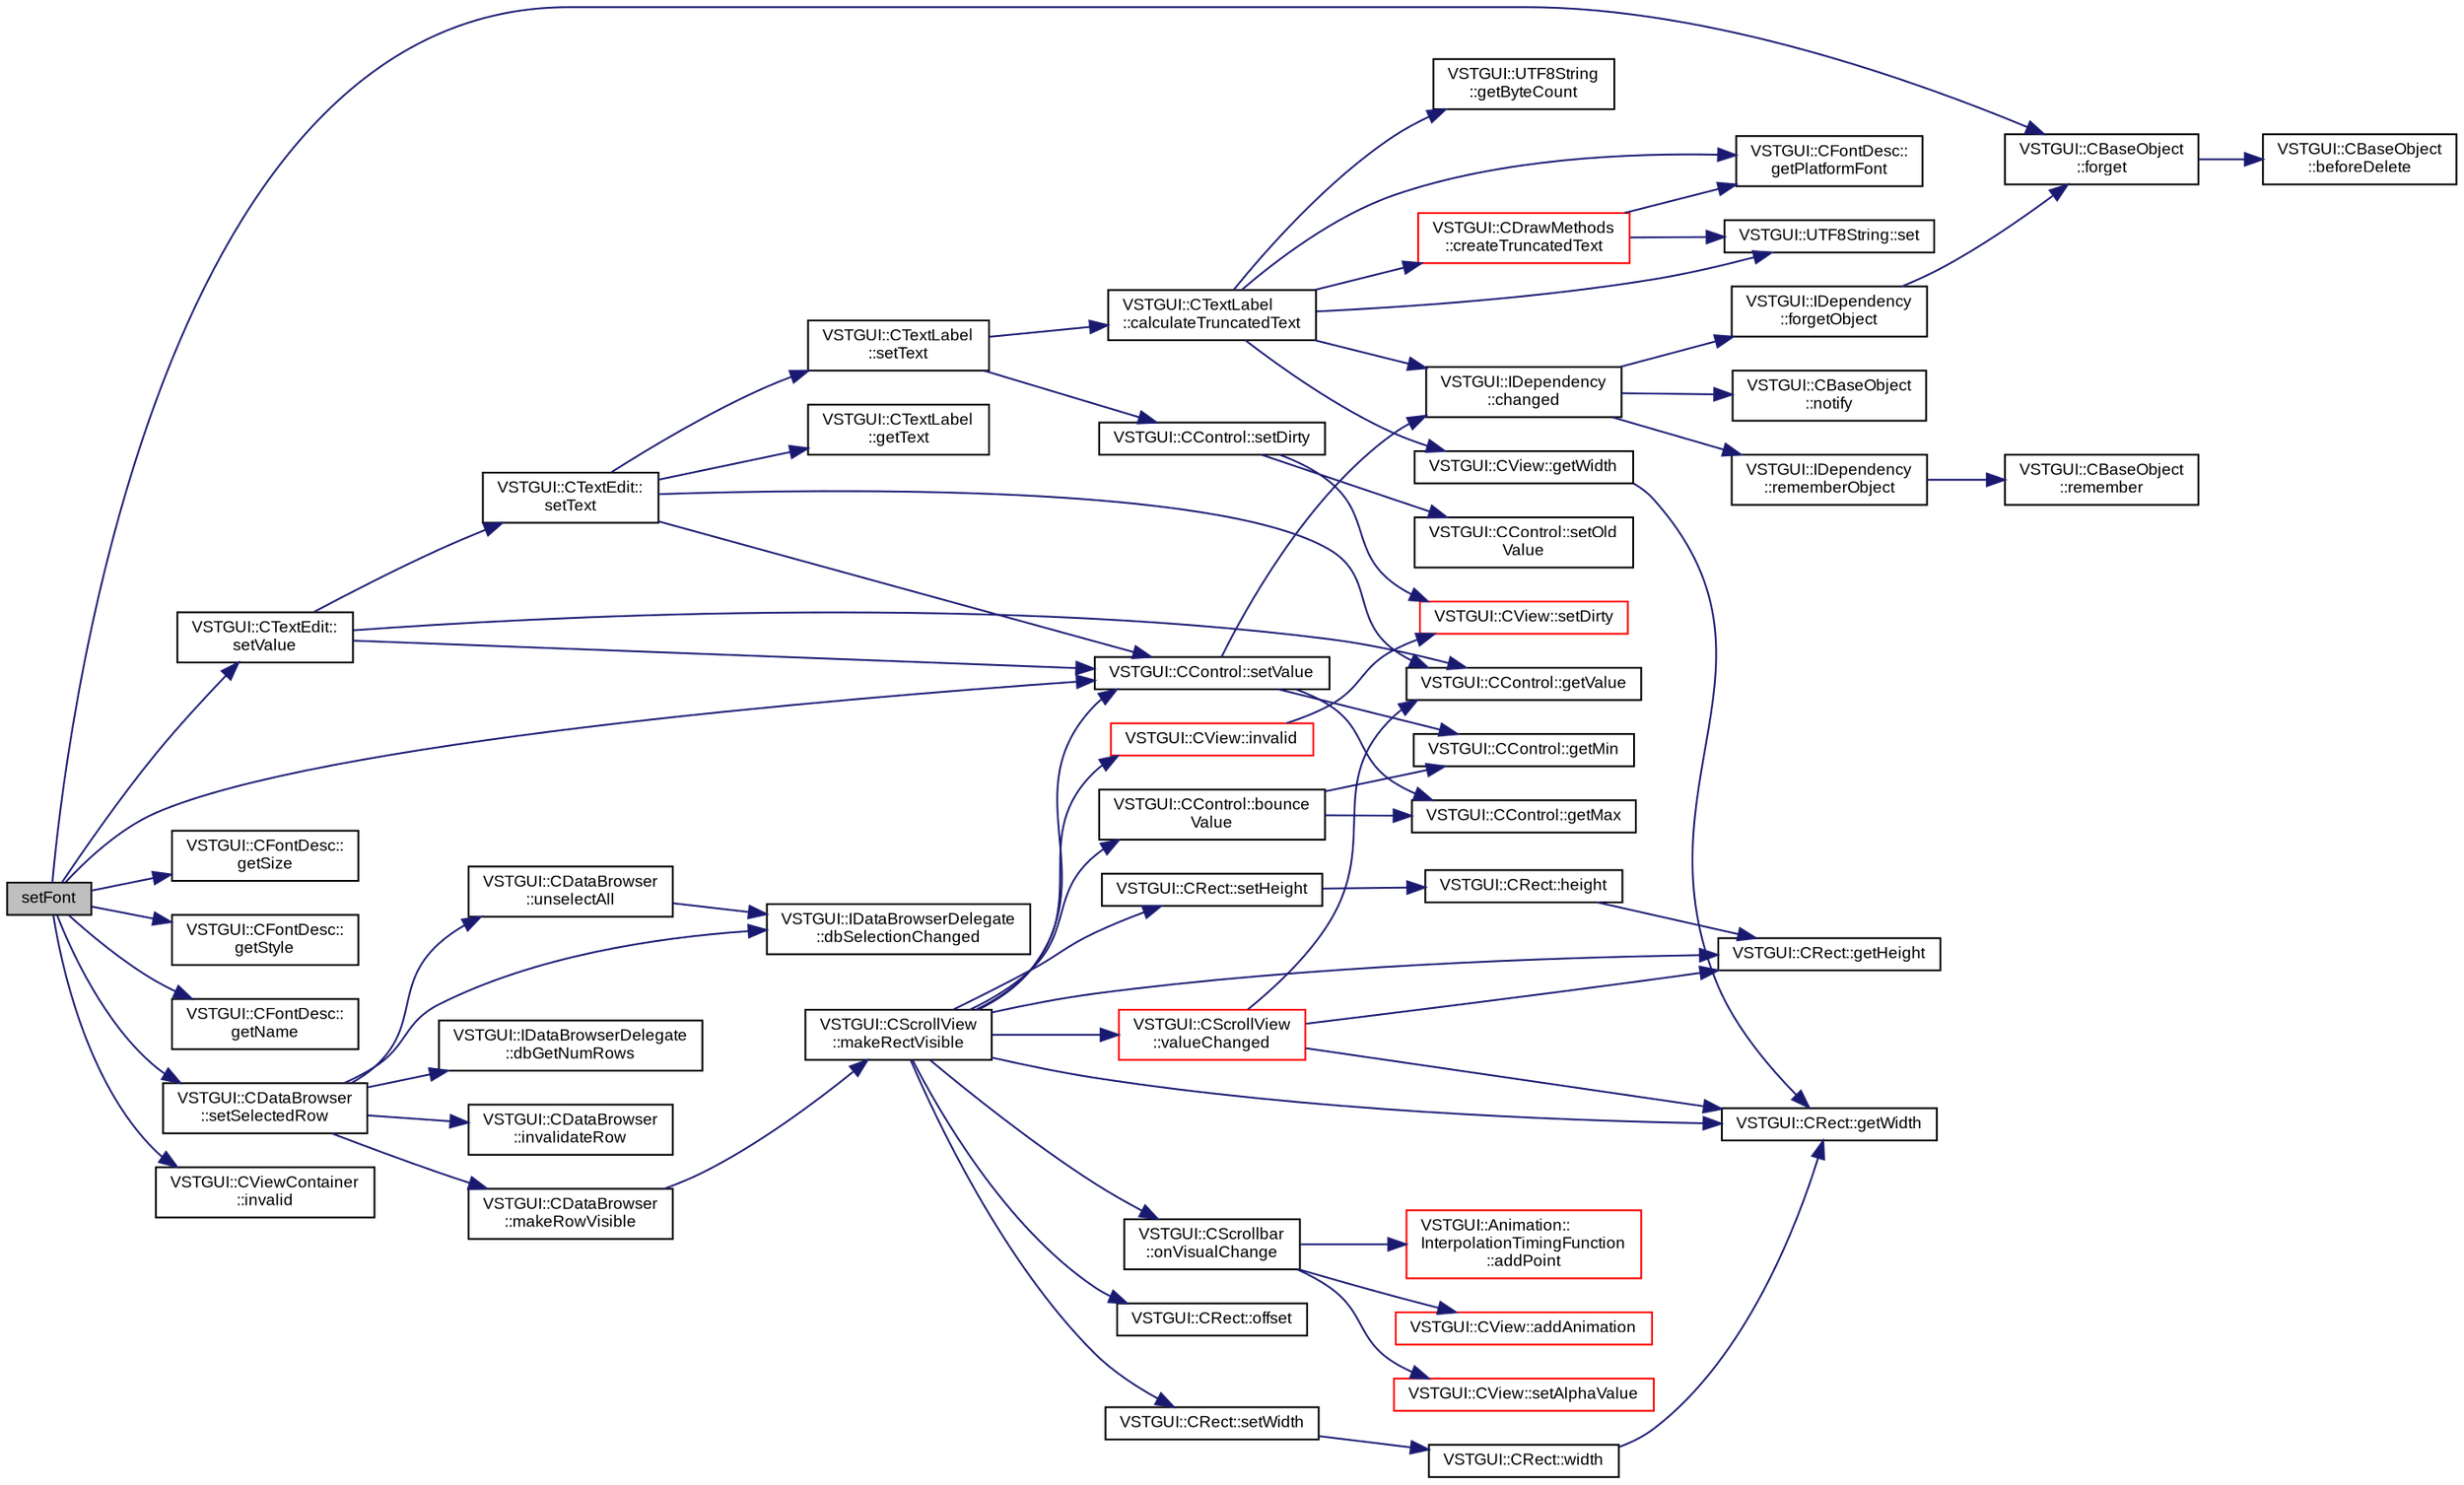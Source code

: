 digraph "setFont"
{
  bgcolor="transparent";
  edge [fontname="Arial",fontsize="9",labelfontname="Arial",labelfontsize="9"];
  node [fontname="Arial",fontsize="9",shape=record];
  rankdir="LR";
  Node1 [label="setFont",height=0.2,width=0.4,color="black", fillcolor="grey75", style="filled" fontcolor="black"];
  Node1 -> Node2 [color="midnightblue",fontsize="9",style="solid",fontname="Arial"];
  Node2 [label="VSTGUI::CBaseObject\l::forget",height=0.2,width=0.4,color="black",URL="$class_v_s_t_g_u_i_1_1_c_base_object.html#ad63e28fbe95a3458c97c60bfacd47ab8",tooltip="decrease refcount and delete object if refcount == 0 "];
  Node2 -> Node3 [color="midnightblue",fontsize="9",style="solid",fontname="Arial"];
  Node3 [label="VSTGUI::CBaseObject\l::beforeDelete",height=0.2,width=0.4,color="black",URL="$class_v_s_t_g_u_i_1_1_c_base_object.html#a7109cc8e58c631f14b338c5e60633d7b"];
  Node1 -> Node4 [color="midnightblue",fontsize="9",style="solid",fontname="Arial"];
  Node4 [label="VSTGUI::CTextEdit::\lsetValue",height=0.2,width=0.4,color="black",URL="$class_v_s_t_g_u_i_1_1_c_text_edit.html#a06bf62da9ba043bcf1b4c26bb2bf357b"];
  Node4 -> Node5 [color="midnightblue",fontsize="9",style="solid",fontname="Arial"];
  Node5 [label="VSTGUI::CControl::setValue",height=0.2,width=0.4,color="black",URL="$class_v_s_t_g_u_i_1_1_c_control.html#a06bf62da9ba043bcf1b4c26bb2bf357b"];
  Node5 -> Node6 [color="midnightblue",fontsize="9",style="solid",fontname="Arial"];
  Node6 [label="VSTGUI::CControl::getMin",height=0.2,width=0.4,color="black",URL="$class_v_s_t_g_u_i_1_1_c_control.html#a7cf3216ed0a504f4bab603c67ef403f2"];
  Node5 -> Node7 [color="midnightblue",fontsize="9",style="solid",fontname="Arial"];
  Node7 [label="VSTGUI::CControl::getMax",height=0.2,width=0.4,color="black",URL="$class_v_s_t_g_u_i_1_1_c_control.html#aa89b448a266e794c3d967593b3faf4a8"];
  Node5 -> Node8 [color="midnightblue",fontsize="9",style="solid",fontname="Arial"];
  Node8 [label="VSTGUI::IDependency\l::changed",height=0.2,width=0.4,color="black",URL="$class_v_s_t_g_u_i_1_1_i_dependency.html#acac105ad797d9700f9a31946792ecbc0"];
  Node8 -> Node9 [color="midnightblue",fontsize="9",style="solid",fontname="Arial"];
  Node9 [label="VSTGUI::IDependency\l::rememberObject",height=0.2,width=0.4,color="black",URL="$class_v_s_t_g_u_i_1_1_i_dependency.html#a9005955fa448192caddbbced658a616c"];
  Node9 -> Node10 [color="midnightblue",fontsize="9",style="solid",fontname="Arial"];
  Node10 [label="VSTGUI::CBaseObject\l::remember",height=0.2,width=0.4,color="black",URL="$class_v_s_t_g_u_i_1_1_c_base_object.html#ada0719d1daaca4af1795018001769311",tooltip="increase refcount "];
  Node8 -> Node11 [color="midnightblue",fontsize="9",style="solid",fontname="Arial"];
  Node11 [label="VSTGUI::CBaseObject\l::notify",height=0.2,width=0.4,color="black",URL="$class_v_s_t_g_u_i_1_1_c_base_object.html#ab18c3bcc0cb674396848861dfd78a83a"];
  Node8 -> Node12 [color="midnightblue",fontsize="9",style="solid",fontname="Arial"];
  Node12 [label="VSTGUI::IDependency\l::forgetObject",height=0.2,width=0.4,color="black",URL="$class_v_s_t_g_u_i_1_1_i_dependency.html#a626f70bf0ebe5646d8e1335e5c8a607a"];
  Node12 -> Node2 [color="midnightblue",fontsize="9",style="solid",fontname="Arial"];
  Node4 -> Node13 [color="midnightblue",fontsize="9",style="solid",fontname="Arial"];
  Node13 [label="VSTGUI::CControl::getValue",height=0.2,width=0.4,color="black",URL="$class_v_s_t_g_u_i_1_1_c_control.html#a0cecc937d7e222b7e3d8fac5294aa38f"];
  Node4 -> Node14 [color="midnightblue",fontsize="9",style="solid",fontname="Arial"];
  Node14 [label="VSTGUI::CTextEdit::\lsetText",height=0.2,width=0.4,color="black",URL="$class_v_s_t_g_u_i_1_1_c_text_edit.html#a80653cdb5bba61ef16ab813dc9732372",tooltip="set text "];
  Node14 -> Node13 [color="midnightblue",fontsize="9",style="solid",fontname="Arial"];
  Node14 -> Node5 [color="midnightblue",fontsize="9",style="solid",fontname="Arial"];
  Node14 -> Node15 [color="midnightblue",fontsize="9",style="solid",fontname="Arial"];
  Node15 [label="VSTGUI::CTextLabel\l::setText",height=0.2,width=0.4,color="black",URL="$class_v_s_t_g_u_i_1_1_c_text_label.html#a80653cdb5bba61ef16ab813dc9732372",tooltip="set text "];
  Node15 -> Node16 [color="midnightblue",fontsize="9",style="solid",fontname="Arial"];
  Node16 [label="VSTGUI::CTextLabel\l::calculateTruncatedText",height=0.2,width=0.4,color="black",URL="$class_v_s_t_g_u_i_1_1_c_text_label.html#a08d4454d8df3386292db51529ed140ab"];
  Node16 -> Node17 [color="midnightblue",fontsize="9",style="solid",fontname="Arial"];
  Node17 [label="VSTGUI::UTF8String\l::getByteCount",height=0.2,width=0.4,color="black",URL="$class_v_s_t_g_u_i_1_1_u_t_f8_string.html#afc9d8b5b48d0fc9de0d28d292334c299"];
  Node16 -> Node18 [color="midnightblue",fontsize="9",style="solid",fontname="Arial"];
  Node18 [label="VSTGUI::CFontDesc::\lgetPlatformFont",height=0.2,width=0.4,color="black",URL="$class_v_s_t_g_u_i_1_1_c_font_desc.html#af97b831edbd57148720d11f0aeacd378"];
  Node16 -> Node19 [color="midnightblue",fontsize="9",style="solid",fontname="Arial"];
  Node19 [label="VSTGUI::CDrawMethods\l::createTruncatedText",height=0.2,width=0.4,color="red",URL="$namespace_v_s_t_g_u_i_1_1_c_draw_methods.html#af5414ecdb0e7fbf883843fb8ff78758b"];
  Node19 -> Node18 [color="midnightblue",fontsize="9",style="solid",fontname="Arial"];
  Node19 -> Node20 [color="midnightblue",fontsize="9",style="solid",fontname="Arial"];
  Node20 [label="VSTGUI::UTF8String::set",height=0.2,width=0.4,color="black",URL="$class_v_s_t_g_u_i_1_1_u_t_f8_string.html#aa1cd19a5c26cb67e82216ddacf6e87db"];
  Node16 -> Node21 [color="midnightblue",fontsize="9",style="solid",fontname="Arial"];
  Node21 [label="VSTGUI::CView::getWidth",height=0.2,width=0.4,color="black",URL="$class_v_s_t_g_u_i_1_1_c_view.html#a8b4fe88292b8e95807a9b07a26cd1cb1",tooltip="get the width of the view "];
  Node21 -> Node22 [color="midnightblue",fontsize="9",style="solid",fontname="Arial"];
  Node22 [label="VSTGUI::CRect::getWidth",height=0.2,width=0.4,color="black",URL="$struct_v_s_t_g_u_i_1_1_c_rect.html#a8b4fe88292b8e95807a9b07a26cd1cb1"];
  Node16 -> Node20 [color="midnightblue",fontsize="9",style="solid",fontname="Arial"];
  Node16 -> Node8 [color="midnightblue",fontsize="9",style="solid",fontname="Arial"];
  Node15 -> Node23 [color="midnightblue",fontsize="9",style="solid",fontname="Arial"];
  Node23 [label="VSTGUI::CControl::setDirty",height=0.2,width=0.4,color="black",URL="$class_v_s_t_g_u_i_1_1_c_control.html#a0f19a61606a7f547b62102310063ea76",tooltip="set the view to dirty so that it is redrawn in the next idle. Thread Safe ! "];
  Node23 -> Node24 [color="midnightblue",fontsize="9",style="solid",fontname="Arial"];
  Node24 [label="VSTGUI::CView::setDirty",height=0.2,width=0.4,color="red",URL="$class_v_s_t_g_u_i_1_1_c_view.html#a0f19a61606a7f547b62102310063ea76",tooltip="set the view to dirty so that it is redrawn in the next idle. Thread Safe ! "];
  Node23 -> Node25 [color="midnightblue",fontsize="9",style="solid",fontname="Arial"];
  Node25 [label="VSTGUI::CControl::setOld\lValue",height=0.2,width=0.4,color="black",URL="$class_v_s_t_g_u_i_1_1_c_control.html#afc823b522376ef0a986cf37be77704d5"];
  Node14 -> Node26 [color="midnightblue",fontsize="9",style="solid",fontname="Arial"];
  Node26 [label="VSTGUI::CTextLabel\l::getText",height=0.2,width=0.4,color="black",URL="$class_v_s_t_g_u_i_1_1_c_text_label.html#a62320e8bea8a4b12b43da8f113b10b5f",tooltip="read only access to text "];
  Node1 -> Node27 [color="midnightblue",fontsize="9",style="solid",fontname="Arial"];
  Node27 [label="VSTGUI::CFontDesc::\lgetSize",height=0.2,width=0.4,color="black",URL="$class_v_s_t_g_u_i_1_1_c_font_desc.html#a41e097ceebffe54a8ed361d006164fc6",tooltip="get the height of the font "];
  Node1 -> Node5 [color="midnightblue",fontsize="9",style="solid",fontname="Arial"];
  Node1 -> Node28 [color="midnightblue",fontsize="9",style="solid",fontname="Arial"];
  Node28 [label="VSTGUI::CFontDesc::\lgetStyle",height=0.2,width=0.4,color="black",URL="$class_v_s_t_g_u_i_1_1_c_font_desc.html#a8258f5208a5d8e941b3018bf004e6367",tooltip="get the style of the font "];
  Node1 -> Node29 [color="midnightblue",fontsize="9",style="solid",fontname="Arial"];
  Node29 [label="VSTGUI::CFontDesc::\lgetName",height=0.2,width=0.4,color="black",URL="$class_v_s_t_g_u_i_1_1_c_font_desc.html#ad0f04ff2d50f6eb1af4101aee459bcd8",tooltip="get the name of the font "];
  Node1 -> Node30 [color="midnightblue",fontsize="9",style="solid",fontname="Arial"];
  Node30 [label="VSTGUI::CDataBrowser\l::setSelectedRow",height=0.2,width=0.4,color="black",URL="$class_v_s_t_g_u_i_1_1_c_data_browser.html#ab34f0a4b957ee62e17d92fb5fec75fcb",tooltip="set the exclusive selected row "];
  Node30 -> Node31 [color="midnightblue",fontsize="9",style="solid",fontname="Arial"];
  Node31 [label="VSTGUI::CDataBrowser\l::unselectAll",height=0.2,width=0.4,color="black",URL="$class_v_s_t_g_u_i_1_1_c_data_browser.html#ad204f9856847ba3780165acbe388a155",tooltip="empty selection "];
  Node31 -> Node32 [color="midnightblue",fontsize="9",style="solid",fontname="Arial"];
  Node32 [label="VSTGUI::IDataBrowserDelegate\l::dbSelectionChanged",height=0.2,width=0.4,color="black",URL="$class_v_s_t_g_u_i_1_1_i_data_browser_delegate.html#a0b8554afada5a0eab8d74eefb8935436"];
  Node30 -> Node33 [color="midnightblue",fontsize="9",style="solid",fontname="Arial"];
  Node33 [label="VSTGUI::IDataBrowserDelegate\l::dbGetNumRows",height=0.2,width=0.4,color="black",URL="$class_v_s_t_g_u_i_1_1_i_data_browser_delegate.html#a7a995c1bb7ecebecbd53378b7d32130e",tooltip="return number of rows for CDataBrowser browser "];
  Node30 -> Node34 [color="midnightblue",fontsize="9",style="solid",fontname="Arial"];
  Node34 [label="VSTGUI::CDataBrowser\l::invalidateRow",height=0.2,width=0.4,color="black",URL="$class_v_s_t_g_u_i_1_1_c_data_browser.html#a76eb9b897036f477adedf89b82510475",tooltip="invalidates a complete row "];
  Node30 -> Node32 [color="midnightblue",fontsize="9",style="solid",fontname="Arial"];
  Node30 -> Node35 [color="midnightblue",fontsize="9",style="solid",fontname="Arial"];
  Node35 [label="VSTGUI::CDataBrowser\l::makeRowVisible",height=0.2,width=0.4,color="black",URL="$class_v_s_t_g_u_i_1_1_c_data_browser.html#a40456bf67a2cbb0eaa5bdb3897e8c0b8",tooltip="scrolls the scrollview so that row is visible "];
  Node35 -> Node36 [color="midnightblue",fontsize="9",style="solid",fontname="Arial"];
  Node36 [label="VSTGUI::CScrollView\l::makeRectVisible",height=0.2,width=0.4,color="black",URL="$class_v_s_t_g_u_i_1_1_c_scroll_view.html#ad69f12c2e8328208ba0f58b845a04ecf",tooltip="set scrollview to show rect "];
  Node36 -> Node37 [color="midnightblue",fontsize="9",style="solid",fontname="Arial"];
  Node37 [label="VSTGUI::CRect::offset",height=0.2,width=0.4,color="black",URL="$struct_v_s_t_g_u_i_1_1_c_rect.html#a3b15bdeea464922589dfe91b21d991ce"];
  Node36 -> Node38 [color="midnightblue",fontsize="9",style="solid",fontname="Arial"];
  Node38 [label="VSTGUI::CRect::setWidth",height=0.2,width=0.4,color="black",URL="$struct_v_s_t_g_u_i_1_1_c_rect.html#a7e69f8e49a406917215c3260790d4698"];
  Node38 -> Node39 [color="midnightblue",fontsize="9",style="solid",fontname="Arial"];
  Node39 [label="VSTGUI::CRect::width",height=0.2,width=0.4,color="black",URL="$struct_v_s_t_g_u_i_1_1_c_rect.html#aac17e64c594f7da1f088efeb1e53f114"];
  Node39 -> Node22 [color="midnightblue",fontsize="9",style="solid",fontname="Arial"];
  Node36 -> Node22 [color="midnightblue",fontsize="9",style="solid",fontname="Arial"];
  Node36 -> Node40 [color="midnightblue",fontsize="9",style="solid",fontname="Arial"];
  Node40 [label="VSTGUI::CRect::setHeight",height=0.2,width=0.4,color="black",URL="$struct_v_s_t_g_u_i_1_1_c_rect.html#a5067e7f1239cf80b5488792ecf3ac098"];
  Node40 -> Node41 [color="midnightblue",fontsize="9",style="solid",fontname="Arial"];
  Node41 [label="VSTGUI::CRect::height",height=0.2,width=0.4,color="black",URL="$struct_v_s_t_g_u_i_1_1_c_rect.html#a5ca7ffa8316b6835e331dfd01534ed32"];
  Node41 -> Node42 [color="midnightblue",fontsize="9",style="solid",fontname="Arial"];
  Node42 [label="VSTGUI::CRect::getHeight",height=0.2,width=0.4,color="black",URL="$struct_v_s_t_g_u_i_1_1_c_rect.html#a1f4be3a475a8fb7d8defa4621c01558d"];
  Node36 -> Node42 [color="midnightblue",fontsize="9",style="solid",fontname="Arial"];
  Node36 -> Node5 [color="midnightblue",fontsize="9",style="solid",fontname="Arial"];
  Node36 -> Node43 [color="midnightblue",fontsize="9",style="solid",fontname="Arial"];
  Node43 [label="VSTGUI::CControl::bounce\lValue",height=0.2,width=0.4,color="black",URL="$class_v_s_t_g_u_i_1_1_c_control.html#a28bd46996ac9f5362dcf92bf6d825e8d"];
  Node43 -> Node7 [color="midnightblue",fontsize="9",style="solid",fontname="Arial"];
  Node43 -> Node6 [color="midnightblue",fontsize="9",style="solid",fontname="Arial"];
  Node36 -> Node44 [color="midnightblue",fontsize="9",style="solid",fontname="Arial"];
  Node44 [label="VSTGUI::CScrollbar\l::onVisualChange",height=0.2,width=0.4,color="black",URL="$class_v_s_t_g_u_i_1_1_c_scrollbar.html#a4913f82e0e7e6b5a0dafb53aaa2e4cac"];
  Node44 -> Node45 [color="midnightblue",fontsize="9",style="solid",fontname="Arial"];
  Node45 [label="VSTGUI::Animation::\lInterpolationTimingFunction\l::addPoint",height=0.2,width=0.4,color="red",URL="$class_v_s_t_g_u_i_1_1_animation_1_1_interpolation_timing_function.html#a110935fdba8346f35d530ba0a82419e6",tooltip="both values are normalized ones "];
  Node44 -> Node46 [color="midnightblue",fontsize="9",style="solid",fontname="Arial"];
  Node46 [label="VSTGUI::CView::addAnimation",height=0.2,width=0.4,color="red",URL="$class_v_s_t_g_u_i_1_1_c_view.html#ad2a5962bd58b120ead1a75f7b4a7ca9a"];
  Node44 -> Node47 [color="midnightblue",fontsize="9",style="solid",fontname="Arial"];
  Node47 [label="VSTGUI::CView::setAlphaValue",height=0.2,width=0.4,color="red",URL="$class_v_s_t_g_u_i_1_1_c_view.html#a231289d0aa4c6c85931a822afab8b2bf",tooltip="set alpha value which will be applied when drawing this view "];
  Node36 -> Node48 [color="midnightblue",fontsize="9",style="solid",fontname="Arial"];
  Node48 [label="VSTGUI::CView::invalid",height=0.2,width=0.4,color="red",URL="$class_v_s_t_g_u_i_1_1_c_view.html#a51647a4891b4a9cbaf8595171c5ad3fc",tooltip="mark whole view as invalid "];
  Node48 -> Node24 [color="midnightblue",fontsize="9",style="solid",fontname="Arial"];
  Node36 -> Node49 [color="midnightblue",fontsize="9",style="solid",fontname="Arial"];
  Node49 [label="VSTGUI::CScrollView\l::valueChanged",height=0.2,width=0.4,color="red",URL="$class_v_s_t_g_u_i_1_1_c_scroll_view.html#a9e11979012090b0ff41c3f59aef6023d"];
  Node49 -> Node13 [color="midnightblue",fontsize="9",style="solid",fontname="Arial"];
  Node49 -> Node22 [color="midnightblue",fontsize="9",style="solid",fontname="Arial"];
  Node49 -> Node42 [color="midnightblue",fontsize="9",style="solid",fontname="Arial"];
  Node1 -> Node50 [color="midnightblue",fontsize="9",style="solid",fontname="Arial"];
  Node50 [label="VSTGUI::CViewContainer\l::invalid",height=0.2,width=0.4,color="black",URL="$class_v_s_t_g_u_i_1_1_c_view_container.html#a51647a4891b4a9cbaf8595171c5ad3fc",tooltip="mark whole view as invalid "];
}
